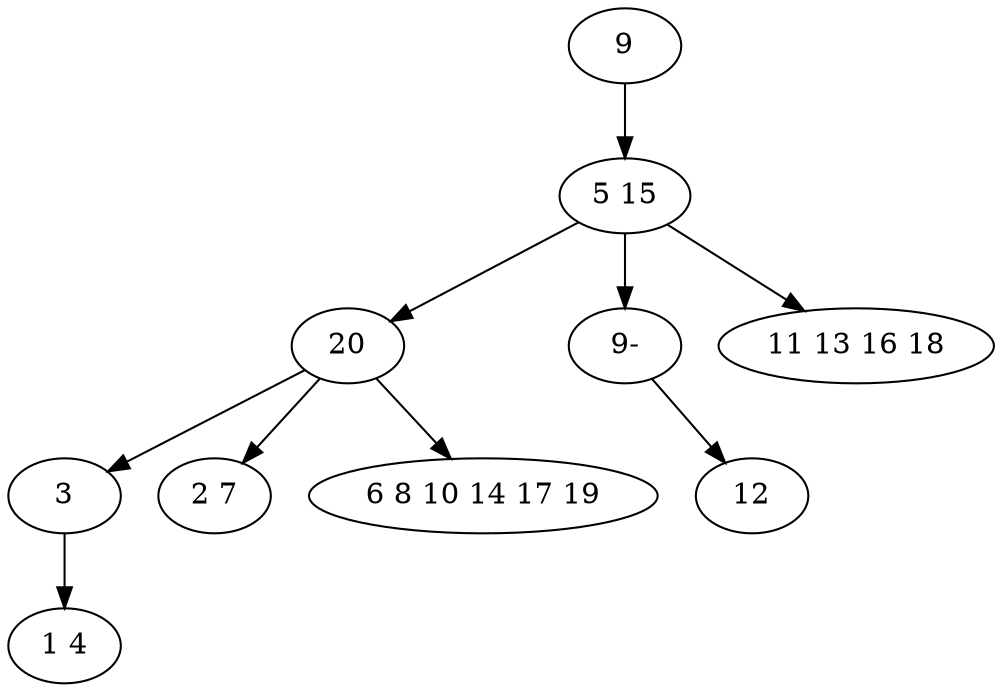 digraph true_tree {
	"0" -> "1"
	"1" -> "2"
	"2" -> "3"
	"1" -> "9"
	"1" -> "5"
	"2" -> "6"
	"3" -> "7"
	"2" -> "8"
	"9" -> "4"
	"0" [label="9"];
	"1" [label="5 15"];
	"2" [label="20"];
	"3" [label="3"];
	"4" [label="12"];
	"5" [label="11 13 16 18"];
	"6" [label="2 7"];
	"7" [label="1 4"];
	"8" [label="6 8 10 14 17 19"];
	"9" [label="9-"];
}
